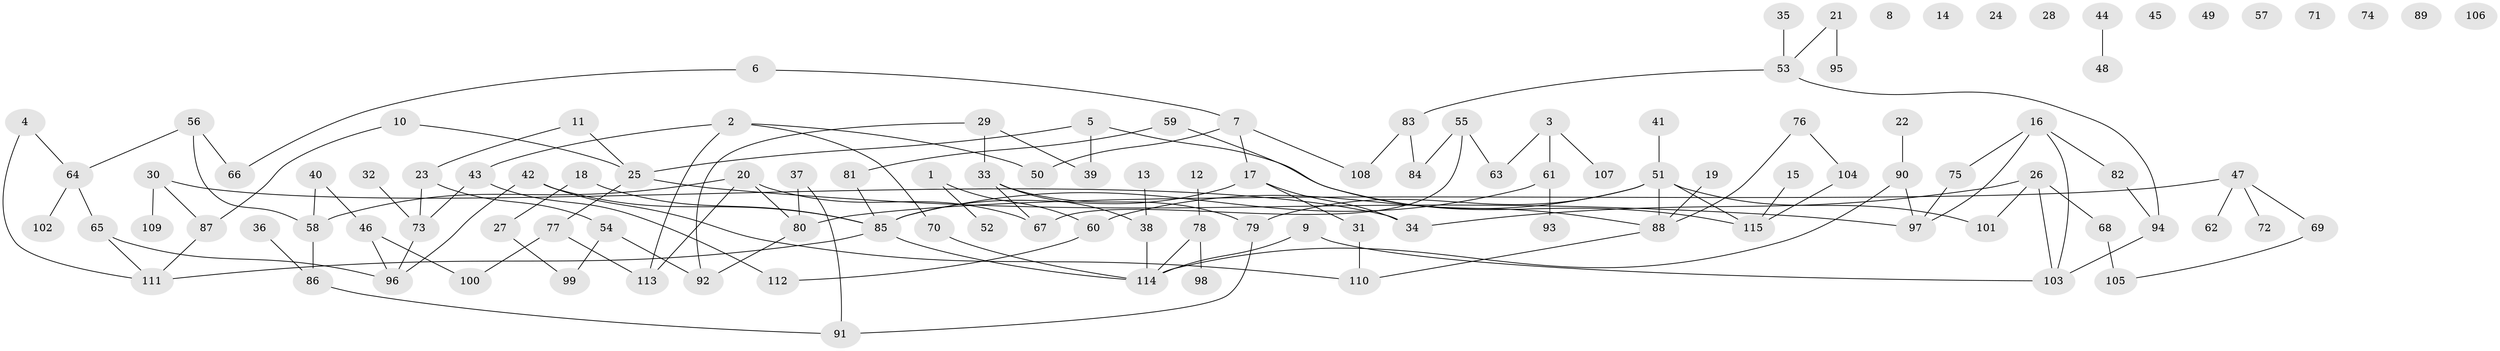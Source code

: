 // coarse degree distribution, {6: 0.06521739130434782, 4: 0.21739130434782608, 3: 0.21739130434782608, 5: 0.10869565217391304, 2: 0.2826086956521739, 1: 0.08695652173913043, 7: 0.021739130434782608}
// Generated by graph-tools (version 1.1) at 2025/48/03/04/25 22:48:03]
// undirected, 115 vertices, 136 edges
graph export_dot {
  node [color=gray90,style=filled];
  1;
  2;
  3;
  4;
  5;
  6;
  7;
  8;
  9;
  10;
  11;
  12;
  13;
  14;
  15;
  16;
  17;
  18;
  19;
  20;
  21;
  22;
  23;
  24;
  25;
  26;
  27;
  28;
  29;
  30;
  31;
  32;
  33;
  34;
  35;
  36;
  37;
  38;
  39;
  40;
  41;
  42;
  43;
  44;
  45;
  46;
  47;
  48;
  49;
  50;
  51;
  52;
  53;
  54;
  55;
  56;
  57;
  58;
  59;
  60;
  61;
  62;
  63;
  64;
  65;
  66;
  67;
  68;
  69;
  70;
  71;
  72;
  73;
  74;
  75;
  76;
  77;
  78;
  79;
  80;
  81;
  82;
  83;
  84;
  85;
  86;
  87;
  88;
  89;
  90;
  91;
  92;
  93;
  94;
  95;
  96;
  97;
  98;
  99;
  100;
  101;
  102;
  103;
  104;
  105;
  106;
  107;
  108;
  109;
  110;
  111;
  112;
  113;
  114;
  115;
  1 -- 52;
  1 -- 60;
  2 -- 43;
  2 -- 50;
  2 -- 70;
  2 -- 113;
  3 -- 61;
  3 -- 63;
  3 -- 107;
  4 -- 64;
  4 -- 111;
  5 -- 25;
  5 -- 39;
  5 -- 115;
  6 -- 7;
  6 -- 66;
  7 -- 17;
  7 -- 50;
  7 -- 108;
  9 -- 103;
  9 -- 114;
  10 -- 25;
  10 -- 87;
  11 -- 23;
  11 -- 25;
  12 -- 78;
  13 -- 38;
  15 -- 115;
  16 -- 75;
  16 -- 82;
  16 -- 97;
  16 -- 103;
  17 -- 31;
  17 -- 34;
  17 -- 85;
  18 -- 27;
  18 -- 85;
  19 -- 88;
  20 -- 58;
  20 -- 67;
  20 -- 80;
  20 -- 113;
  21 -- 53;
  21 -- 95;
  22 -- 90;
  23 -- 54;
  23 -- 73;
  25 -- 77;
  25 -- 97;
  26 -- 34;
  26 -- 68;
  26 -- 101;
  26 -- 103;
  27 -- 99;
  29 -- 33;
  29 -- 39;
  29 -- 92;
  30 -- 34;
  30 -- 87;
  30 -- 109;
  31 -- 110;
  32 -- 73;
  33 -- 38;
  33 -- 67;
  33 -- 79;
  35 -- 53;
  36 -- 86;
  37 -- 80;
  37 -- 91;
  38 -- 114;
  40 -- 46;
  40 -- 58;
  41 -- 51;
  42 -- 85;
  42 -- 96;
  42 -- 110;
  43 -- 73;
  43 -- 112;
  44 -- 48;
  46 -- 96;
  46 -- 100;
  47 -- 62;
  47 -- 69;
  47 -- 72;
  47 -- 80;
  51 -- 60;
  51 -- 79;
  51 -- 88;
  51 -- 101;
  51 -- 115;
  53 -- 83;
  53 -- 94;
  54 -- 92;
  54 -- 99;
  55 -- 63;
  55 -- 67;
  55 -- 84;
  56 -- 58;
  56 -- 64;
  56 -- 66;
  58 -- 86;
  59 -- 81;
  59 -- 88;
  60 -- 112;
  61 -- 85;
  61 -- 93;
  64 -- 65;
  64 -- 102;
  65 -- 96;
  65 -- 111;
  68 -- 105;
  69 -- 105;
  70 -- 114;
  73 -- 96;
  75 -- 97;
  76 -- 88;
  76 -- 104;
  77 -- 100;
  77 -- 113;
  78 -- 98;
  78 -- 114;
  79 -- 91;
  80 -- 92;
  81 -- 85;
  82 -- 94;
  83 -- 84;
  83 -- 108;
  85 -- 111;
  85 -- 114;
  86 -- 91;
  87 -- 111;
  88 -- 110;
  90 -- 97;
  90 -- 114;
  94 -- 103;
  104 -- 115;
}
